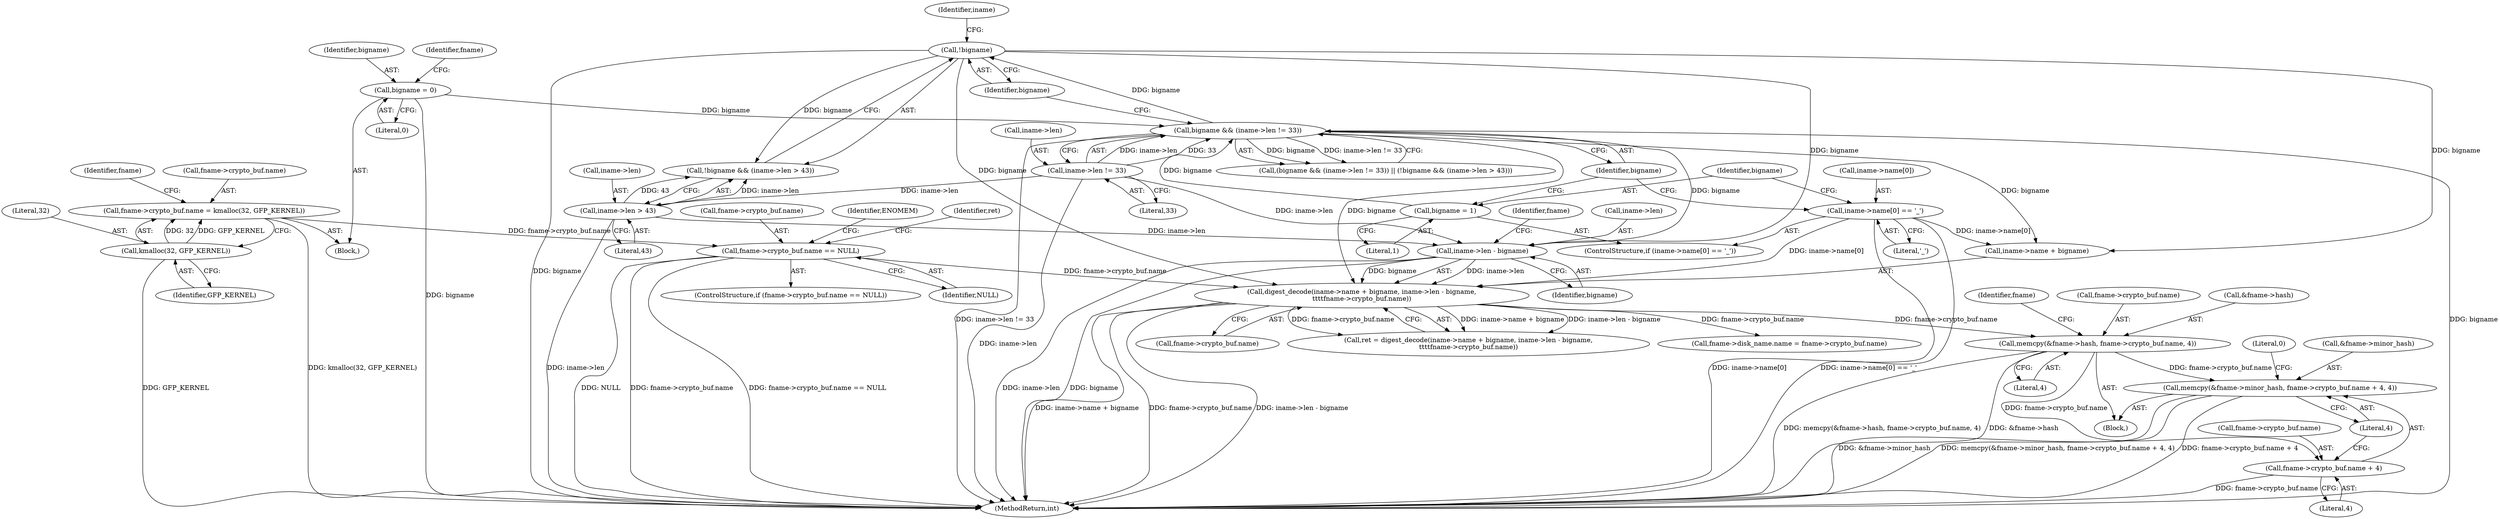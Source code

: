 digraph "0_linux_1b53cf9815bb4744958d41f3795d5d5a1d365e2d_0@API" {
"1000319" [label="(Call,memcpy(&fname->hash, fname->crypto_buf.name, 4))"];
"1000283" [label="(Call,digest_decode(iname->name + bigname, iname->len - bigname,\n\t\t\t\tfname->crypto_buf.name))"];
"1000231" [label="(Call,iname->name[0] == '_')"];
"1000251" [label="(Call,!bigname)"];
"1000243" [label="(Call,bigname && (iname->len != 33))"];
"1000238" [label="(Call,bigname = 1)"];
"1000112" [label="(Call,bigname = 0)"];
"1000245" [label="(Call,iname->len != 33)"];
"1000289" [label="(Call,iname->len - bigname)"];
"1000253" [label="(Call,iname->len > 43)"];
"1000271" [label="(Call,fname->crypto_buf.name == NULL)"];
"1000261" [label="(Call,fname->crypto_buf.name = kmalloc(32, GFP_KERNEL))"];
"1000267" [label="(Call,kmalloc(32, GFP_KERNEL))"];
"1000330" [label="(Call,memcpy(&fname->minor_hash, fname->crypto_buf.name + 4, 4))"];
"1000335" [label="(Call,fname->crypto_buf.name + 4)"];
"1000335" [label="(Call,fname->crypto_buf.name + 4)"];
"1000238" [label="(Call,bigname = 1)"];
"1000296" [label="(Identifier,fname)"];
"1000239" [label="(Identifier,bigname)"];
"1000257" [label="(Literal,43)"];
"1000284" [label="(Call,iname->name + bigname)"];
"1000254" [label="(Call,iname->len)"];
"1000244" [label="(Identifier,bigname)"];
"1000253" [label="(Call,iname->len > 43)"];
"1000270" [label="(ControlStructure,if (fname->crypto_buf.name == NULL))"];
"1000251" [label="(Call,!bigname)"];
"1000262" [label="(Call,fname->crypto_buf.name)"];
"1000342" [label="(Literal,4)"];
"1000255" [label="(Identifier,iname)"];
"1000289" [label="(Call,iname->len - bigname)"];
"1000245" [label="(Call,iname->len != 33)"];
"1000274" [label="(Identifier,fname)"];
"1000336" [label="(Call,fname->crypto_buf.name)"];
"1000272" [label="(Call,fname->crypto_buf.name)"];
"1000271" [label="(Call,fname->crypto_buf.name == NULL)"];
"1000269" [label="(Identifier,GFP_KERNEL)"];
"1000112" [label="(Call,bigname = 0)"];
"1000114" [label="(Literal,0)"];
"1000250" [label="(Call,!bigname && (iname->len > 43))"];
"1000293" [label="(Identifier,bigname)"];
"1000267" [label="(Call,kmalloc(32, GFP_KERNEL))"];
"1000261" [label="(Call,fname->crypto_buf.name = kmalloc(32, GFP_KERNEL))"];
"1000280" [label="(Identifier,ENOMEM)"];
"1000106" [label="(Block,)"];
"1000240" [label="(Literal,1)"];
"1000330" [label="(Call,memcpy(&fname->minor_hash, fname->crypto_buf.name + 4, 4))"];
"1000277" [label="(Identifier,NULL)"];
"1000319" [label="(Call,memcpy(&fname->hash, fname->crypto_buf.name, 4))"];
"1000281" [label="(Call,ret = digest_decode(iname->name + bigname, iname->len - bigname,\n\t\t\t\tfname->crypto_buf.name))"];
"1000345" [label="(Call,fname->disk_name.name = fname->crypto_buf.name)"];
"1000333" [label="(Identifier,fname)"];
"1000377" [label="(MethodReturn,int)"];
"1000113" [label="(Identifier,bigname)"];
"1000231" [label="(Call,iname->name[0] == '_')"];
"1000324" [label="(Call,fname->crypto_buf.name)"];
"1000252" [label="(Identifier,bigname)"];
"1000318" [label="(Block,)"];
"1000242" [label="(Call,(bigname && (iname->len != 33)) || (!bigname && (iname->len > 43)))"];
"1000368" [label="(Literal,0)"];
"1000237" [label="(Literal,'_')"];
"1000341" [label="(Literal,4)"];
"1000320" [label="(Call,&fname->hash)"];
"1000283" [label="(Call,digest_decode(iname->name + bigname, iname->len - bigname,\n\t\t\t\tfname->crypto_buf.name))"];
"1000282" [label="(Identifier,ret)"];
"1000329" [label="(Literal,4)"];
"1000294" [label="(Call,fname->crypto_buf.name)"];
"1000116" [label="(Identifier,fname)"];
"1000331" [label="(Call,&fname->minor_hash)"];
"1000243" [label="(Call,bigname && (iname->len != 33))"];
"1000230" [label="(ControlStructure,if (iname->name[0] == '_'))"];
"1000290" [label="(Call,iname->len)"];
"1000268" [label="(Literal,32)"];
"1000249" [label="(Literal,33)"];
"1000246" [label="(Call,iname->len)"];
"1000232" [label="(Call,iname->name[0])"];
"1000319" -> "1000318"  [label="AST: "];
"1000319" -> "1000329"  [label="CFG: "];
"1000320" -> "1000319"  [label="AST: "];
"1000324" -> "1000319"  [label="AST: "];
"1000329" -> "1000319"  [label="AST: "];
"1000333" -> "1000319"  [label="CFG: "];
"1000319" -> "1000377"  [label="DDG: memcpy(&fname->hash, fname->crypto_buf.name, 4)"];
"1000319" -> "1000377"  [label="DDG: &fname->hash"];
"1000283" -> "1000319"  [label="DDG: fname->crypto_buf.name"];
"1000319" -> "1000330"  [label="DDG: fname->crypto_buf.name"];
"1000319" -> "1000335"  [label="DDG: fname->crypto_buf.name"];
"1000283" -> "1000281"  [label="AST: "];
"1000283" -> "1000294"  [label="CFG: "];
"1000284" -> "1000283"  [label="AST: "];
"1000289" -> "1000283"  [label="AST: "];
"1000294" -> "1000283"  [label="AST: "];
"1000281" -> "1000283"  [label="CFG: "];
"1000283" -> "1000377"  [label="DDG: iname->name + bigname"];
"1000283" -> "1000377"  [label="DDG: fname->crypto_buf.name"];
"1000283" -> "1000377"  [label="DDG: iname->len - bigname"];
"1000283" -> "1000281"  [label="DDG: iname->name + bigname"];
"1000283" -> "1000281"  [label="DDG: iname->len - bigname"];
"1000283" -> "1000281"  [label="DDG: fname->crypto_buf.name"];
"1000231" -> "1000283"  [label="DDG: iname->name[0]"];
"1000251" -> "1000283"  [label="DDG: bigname"];
"1000243" -> "1000283"  [label="DDG: bigname"];
"1000289" -> "1000283"  [label="DDG: iname->len"];
"1000289" -> "1000283"  [label="DDG: bigname"];
"1000271" -> "1000283"  [label="DDG: fname->crypto_buf.name"];
"1000283" -> "1000345"  [label="DDG: fname->crypto_buf.name"];
"1000231" -> "1000230"  [label="AST: "];
"1000231" -> "1000237"  [label="CFG: "];
"1000232" -> "1000231"  [label="AST: "];
"1000237" -> "1000231"  [label="AST: "];
"1000239" -> "1000231"  [label="CFG: "];
"1000244" -> "1000231"  [label="CFG: "];
"1000231" -> "1000377"  [label="DDG: iname->name[0]"];
"1000231" -> "1000377"  [label="DDG: iname->name[0] == '_'"];
"1000231" -> "1000284"  [label="DDG: iname->name[0]"];
"1000251" -> "1000250"  [label="AST: "];
"1000251" -> "1000252"  [label="CFG: "];
"1000252" -> "1000251"  [label="AST: "];
"1000255" -> "1000251"  [label="CFG: "];
"1000250" -> "1000251"  [label="CFG: "];
"1000251" -> "1000377"  [label="DDG: bigname"];
"1000251" -> "1000250"  [label="DDG: bigname"];
"1000243" -> "1000251"  [label="DDG: bigname"];
"1000251" -> "1000284"  [label="DDG: bigname"];
"1000251" -> "1000289"  [label="DDG: bigname"];
"1000243" -> "1000242"  [label="AST: "];
"1000243" -> "1000244"  [label="CFG: "];
"1000243" -> "1000245"  [label="CFG: "];
"1000244" -> "1000243"  [label="AST: "];
"1000245" -> "1000243"  [label="AST: "];
"1000252" -> "1000243"  [label="CFG: "];
"1000242" -> "1000243"  [label="CFG: "];
"1000243" -> "1000377"  [label="DDG: bigname"];
"1000243" -> "1000377"  [label="DDG: iname->len != 33"];
"1000243" -> "1000242"  [label="DDG: bigname"];
"1000243" -> "1000242"  [label="DDG: iname->len != 33"];
"1000238" -> "1000243"  [label="DDG: bigname"];
"1000112" -> "1000243"  [label="DDG: bigname"];
"1000245" -> "1000243"  [label="DDG: iname->len"];
"1000245" -> "1000243"  [label="DDG: 33"];
"1000243" -> "1000284"  [label="DDG: bigname"];
"1000243" -> "1000289"  [label="DDG: bigname"];
"1000238" -> "1000230"  [label="AST: "];
"1000238" -> "1000240"  [label="CFG: "];
"1000239" -> "1000238"  [label="AST: "];
"1000240" -> "1000238"  [label="AST: "];
"1000244" -> "1000238"  [label="CFG: "];
"1000112" -> "1000106"  [label="AST: "];
"1000112" -> "1000114"  [label="CFG: "];
"1000113" -> "1000112"  [label="AST: "];
"1000114" -> "1000112"  [label="AST: "];
"1000116" -> "1000112"  [label="CFG: "];
"1000112" -> "1000377"  [label="DDG: bigname"];
"1000245" -> "1000249"  [label="CFG: "];
"1000246" -> "1000245"  [label="AST: "];
"1000249" -> "1000245"  [label="AST: "];
"1000245" -> "1000377"  [label="DDG: iname->len"];
"1000245" -> "1000253"  [label="DDG: iname->len"];
"1000245" -> "1000289"  [label="DDG: iname->len"];
"1000289" -> "1000293"  [label="CFG: "];
"1000290" -> "1000289"  [label="AST: "];
"1000293" -> "1000289"  [label="AST: "];
"1000296" -> "1000289"  [label="CFG: "];
"1000289" -> "1000377"  [label="DDG: iname->len"];
"1000289" -> "1000377"  [label="DDG: bigname"];
"1000253" -> "1000289"  [label="DDG: iname->len"];
"1000253" -> "1000250"  [label="AST: "];
"1000253" -> "1000257"  [label="CFG: "];
"1000254" -> "1000253"  [label="AST: "];
"1000257" -> "1000253"  [label="AST: "];
"1000250" -> "1000253"  [label="CFG: "];
"1000253" -> "1000377"  [label="DDG: iname->len"];
"1000253" -> "1000250"  [label="DDG: iname->len"];
"1000253" -> "1000250"  [label="DDG: 43"];
"1000271" -> "1000270"  [label="AST: "];
"1000271" -> "1000277"  [label="CFG: "];
"1000272" -> "1000271"  [label="AST: "];
"1000277" -> "1000271"  [label="AST: "];
"1000280" -> "1000271"  [label="CFG: "];
"1000282" -> "1000271"  [label="CFG: "];
"1000271" -> "1000377"  [label="DDG: NULL"];
"1000271" -> "1000377"  [label="DDG: fname->crypto_buf.name"];
"1000271" -> "1000377"  [label="DDG: fname->crypto_buf.name == NULL"];
"1000261" -> "1000271"  [label="DDG: fname->crypto_buf.name"];
"1000261" -> "1000106"  [label="AST: "];
"1000261" -> "1000267"  [label="CFG: "];
"1000262" -> "1000261"  [label="AST: "];
"1000267" -> "1000261"  [label="AST: "];
"1000274" -> "1000261"  [label="CFG: "];
"1000261" -> "1000377"  [label="DDG: kmalloc(32, GFP_KERNEL)"];
"1000267" -> "1000261"  [label="DDG: 32"];
"1000267" -> "1000261"  [label="DDG: GFP_KERNEL"];
"1000267" -> "1000269"  [label="CFG: "];
"1000268" -> "1000267"  [label="AST: "];
"1000269" -> "1000267"  [label="AST: "];
"1000267" -> "1000377"  [label="DDG: GFP_KERNEL"];
"1000330" -> "1000318"  [label="AST: "];
"1000330" -> "1000342"  [label="CFG: "];
"1000331" -> "1000330"  [label="AST: "];
"1000335" -> "1000330"  [label="AST: "];
"1000342" -> "1000330"  [label="AST: "];
"1000368" -> "1000330"  [label="CFG: "];
"1000330" -> "1000377"  [label="DDG: &fname->minor_hash"];
"1000330" -> "1000377"  [label="DDG: memcpy(&fname->minor_hash, fname->crypto_buf.name + 4, 4)"];
"1000330" -> "1000377"  [label="DDG: fname->crypto_buf.name + 4"];
"1000335" -> "1000341"  [label="CFG: "];
"1000336" -> "1000335"  [label="AST: "];
"1000341" -> "1000335"  [label="AST: "];
"1000342" -> "1000335"  [label="CFG: "];
"1000335" -> "1000377"  [label="DDG: fname->crypto_buf.name"];
}

